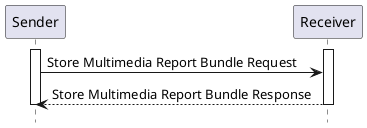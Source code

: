@startuml

hide footbox

participant "Sender" as Creator
participant "Receiver" as Repo

activate Creator
activate Repo
Creator->Repo: Store Multimedia Report Bundle Request
Repo-->Creator: Store Multimedia Report Bundle Response
deactivate Repo
deactivate Creator

@enduml